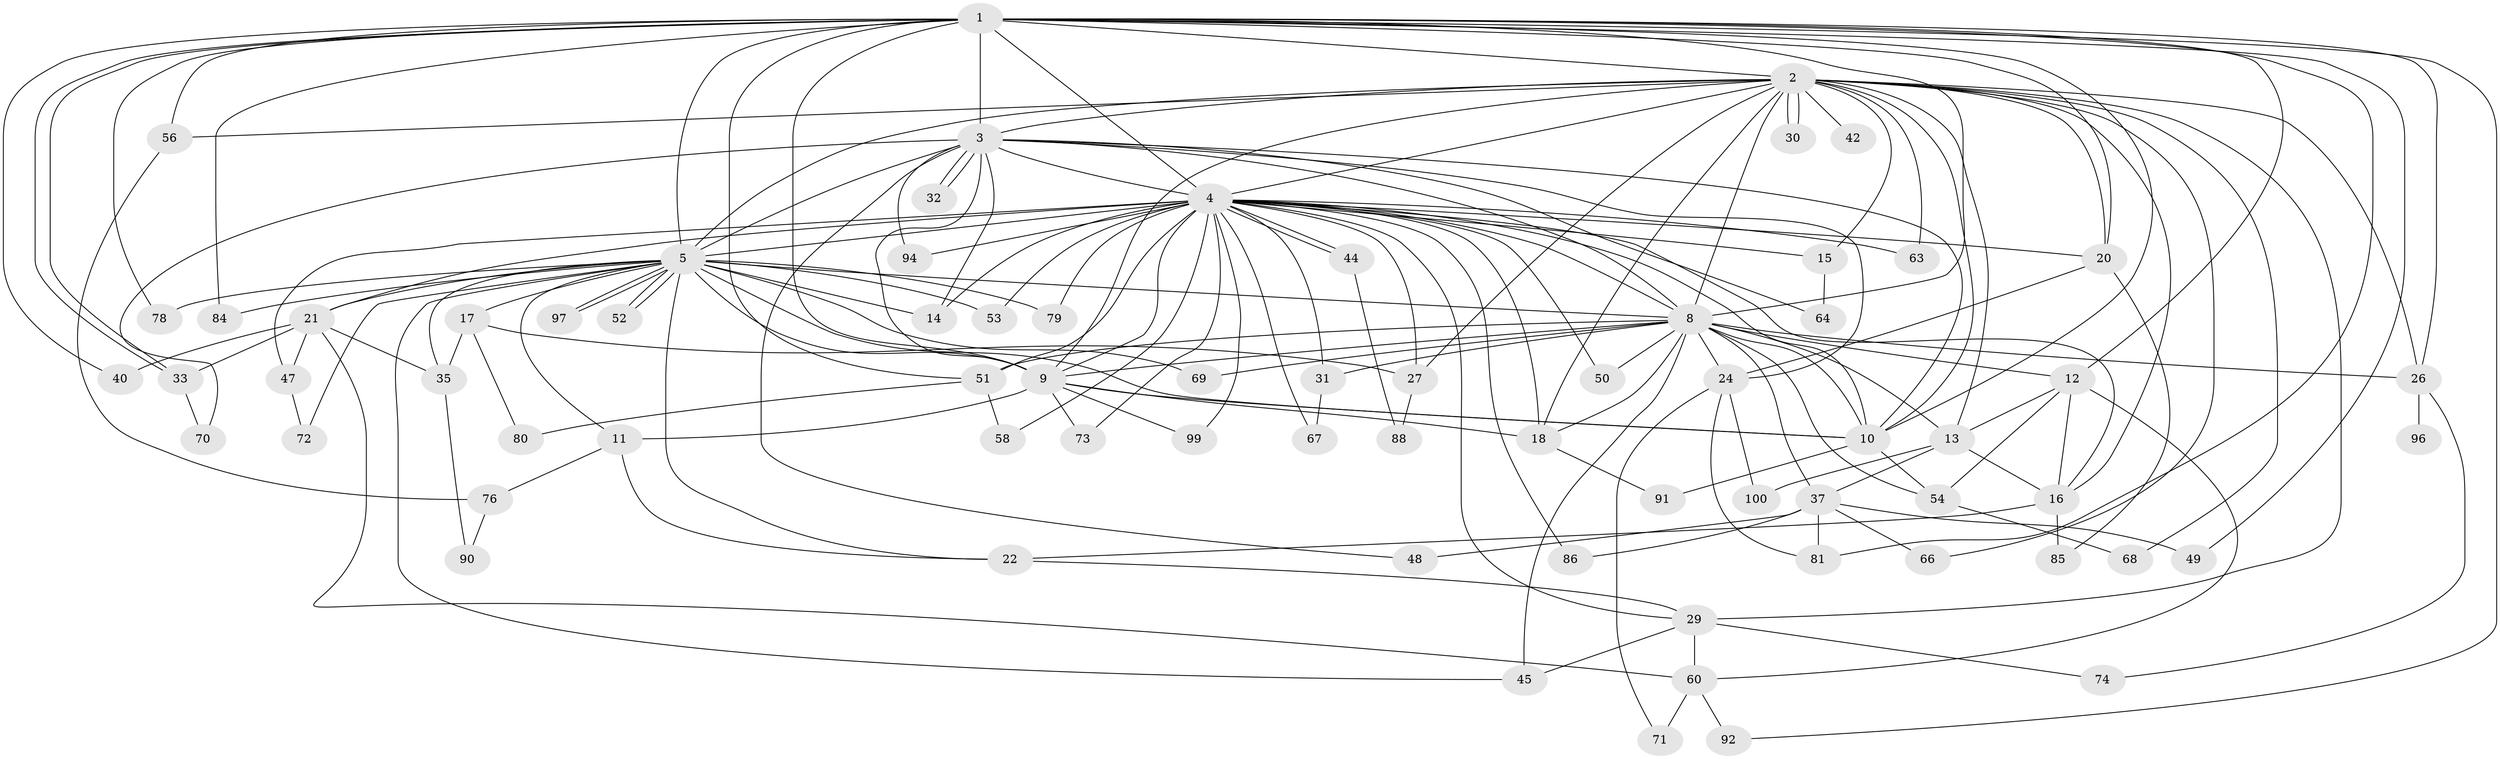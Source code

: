 // original degree distribution, {22: 0.02, 24: 0.01, 19: 0.02, 26: 0.01, 17: 0.02, 14: 0.01, 10: 0.01, 5: 0.08, 6: 0.05, 3: 0.16, 2: 0.53, 8: 0.01, 4: 0.07}
// Generated by graph-tools (version 1.1) at 2025/38/02/21/25 10:38:52]
// undirected, 72 vertices, 172 edges
graph export_dot {
graph [start="1"]
  node [color=gray90,style=filled];
  1 [super="+25"];
  2 [super="+36"];
  3 [super="+19"];
  4 [super="+6"];
  5 [super="+7"];
  8 [super="+55"];
  9 [super="+59"];
  10 [super="+61"];
  11 [super="+46"];
  12 [super="+95"];
  13 [super="+77"];
  14 [super="+23"];
  15;
  16 [super="+41"];
  17;
  18 [super="+28"];
  20 [super="+82"];
  21 [super="+38"];
  22;
  24 [super="+62"];
  26 [super="+39"];
  27 [super="+43"];
  29 [super="+34"];
  30;
  31;
  32;
  33 [super="+93"];
  35 [super="+83"];
  37 [super="+65"];
  40;
  42;
  44;
  45 [super="+89"];
  47;
  48;
  49;
  50;
  51 [super="+57"];
  52;
  53 [super="+98"];
  54;
  56;
  58;
  60 [super="+75"];
  63;
  64;
  66;
  67;
  68;
  69;
  70;
  71;
  72;
  73;
  74;
  76;
  78;
  79;
  80;
  81 [super="+87"];
  84;
  85;
  86;
  88;
  90;
  91;
  92;
  94;
  96;
  97;
  99;
  100;
  1 -- 2;
  1 -- 3 [weight=2];
  1 -- 4 [weight=2];
  1 -- 5 [weight=2];
  1 -- 8;
  1 -- 9;
  1 -- 10;
  1 -- 12;
  1 -- 20;
  1 -- 26;
  1 -- 33;
  1 -- 33;
  1 -- 40;
  1 -- 51;
  1 -- 56;
  1 -- 78;
  1 -- 81;
  1 -- 84;
  1 -- 92;
  1 -- 49;
  2 -- 3 [weight=2];
  2 -- 4 [weight=2];
  2 -- 5 [weight=2];
  2 -- 8;
  2 -- 9;
  2 -- 10;
  2 -- 15;
  2 -- 16;
  2 -- 26;
  2 -- 29;
  2 -- 30;
  2 -- 30;
  2 -- 42 [weight=2];
  2 -- 56;
  2 -- 63;
  2 -- 66;
  2 -- 18;
  2 -- 68;
  2 -- 27;
  2 -- 20;
  2 -- 13;
  3 -- 4 [weight=2];
  3 -- 5 [weight=2];
  3 -- 8;
  3 -- 9;
  3 -- 10;
  3 -- 14;
  3 -- 24;
  3 -- 32;
  3 -- 32;
  3 -- 48;
  3 -- 64;
  3 -- 70;
  3 -- 94;
  4 -- 5 [weight=4];
  4 -- 8 [weight=2];
  4 -- 9 [weight=2];
  4 -- 10 [weight=2];
  4 -- 14;
  4 -- 15;
  4 -- 20;
  4 -- 21 [weight=2];
  4 -- 27;
  4 -- 29;
  4 -- 31;
  4 -- 44;
  4 -- 44;
  4 -- 58;
  4 -- 67;
  4 -- 79;
  4 -- 94;
  4 -- 99;
  4 -- 73;
  4 -- 18;
  4 -- 86;
  4 -- 47;
  4 -- 50;
  4 -- 53 [weight=2];
  4 -- 63;
  4 -- 16;
  4 -- 51;
  5 -- 8 [weight=2];
  5 -- 9 [weight=2];
  5 -- 10 [weight=2];
  5 -- 17 [weight=2];
  5 -- 21;
  5 -- 35;
  5 -- 45;
  5 -- 52;
  5 -- 52;
  5 -- 69;
  5 -- 84;
  5 -- 97;
  5 -- 97;
  5 -- 11;
  5 -- 72;
  5 -- 78;
  5 -- 79;
  5 -- 22;
  5 -- 53;
  5 -- 14;
  8 -- 9;
  8 -- 10;
  8 -- 12;
  8 -- 13;
  8 -- 18;
  8 -- 31;
  8 -- 37;
  8 -- 45;
  8 -- 50;
  8 -- 51;
  8 -- 54;
  8 -- 69;
  8 -- 26 [weight=2];
  8 -- 24;
  9 -- 10;
  9 -- 11 [weight=2];
  9 -- 73;
  9 -- 99;
  9 -- 18;
  10 -- 91;
  10 -- 54;
  11 -- 76;
  11 -- 22;
  12 -- 13;
  12 -- 54;
  12 -- 60;
  12 -- 16;
  13 -- 16;
  13 -- 37;
  13 -- 100;
  15 -- 64;
  16 -- 22;
  16 -- 85;
  17 -- 27;
  17 -- 80;
  17 -- 35;
  18 -- 91;
  20 -- 24;
  20 -- 85;
  21 -- 35;
  21 -- 40;
  21 -- 47;
  21 -- 60;
  21 -- 33;
  22 -- 29;
  24 -- 71;
  24 -- 100;
  24 -- 81;
  26 -- 74;
  26 -- 96;
  27 -- 88;
  29 -- 74;
  29 -- 60;
  29 -- 45;
  31 -- 67;
  33 -- 70;
  35 -- 90;
  37 -- 48 [weight=2];
  37 -- 49;
  37 -- 86;
  37 -- 81;
  37 -- 66;
  44 -- 88;
  47 -- 72;
  51 -- 58;
  51 -- 80;
  54 -- 68;
  56 -- 76;
  60 -- 71;
  60 -- 92;
  76 -- 90;
}
